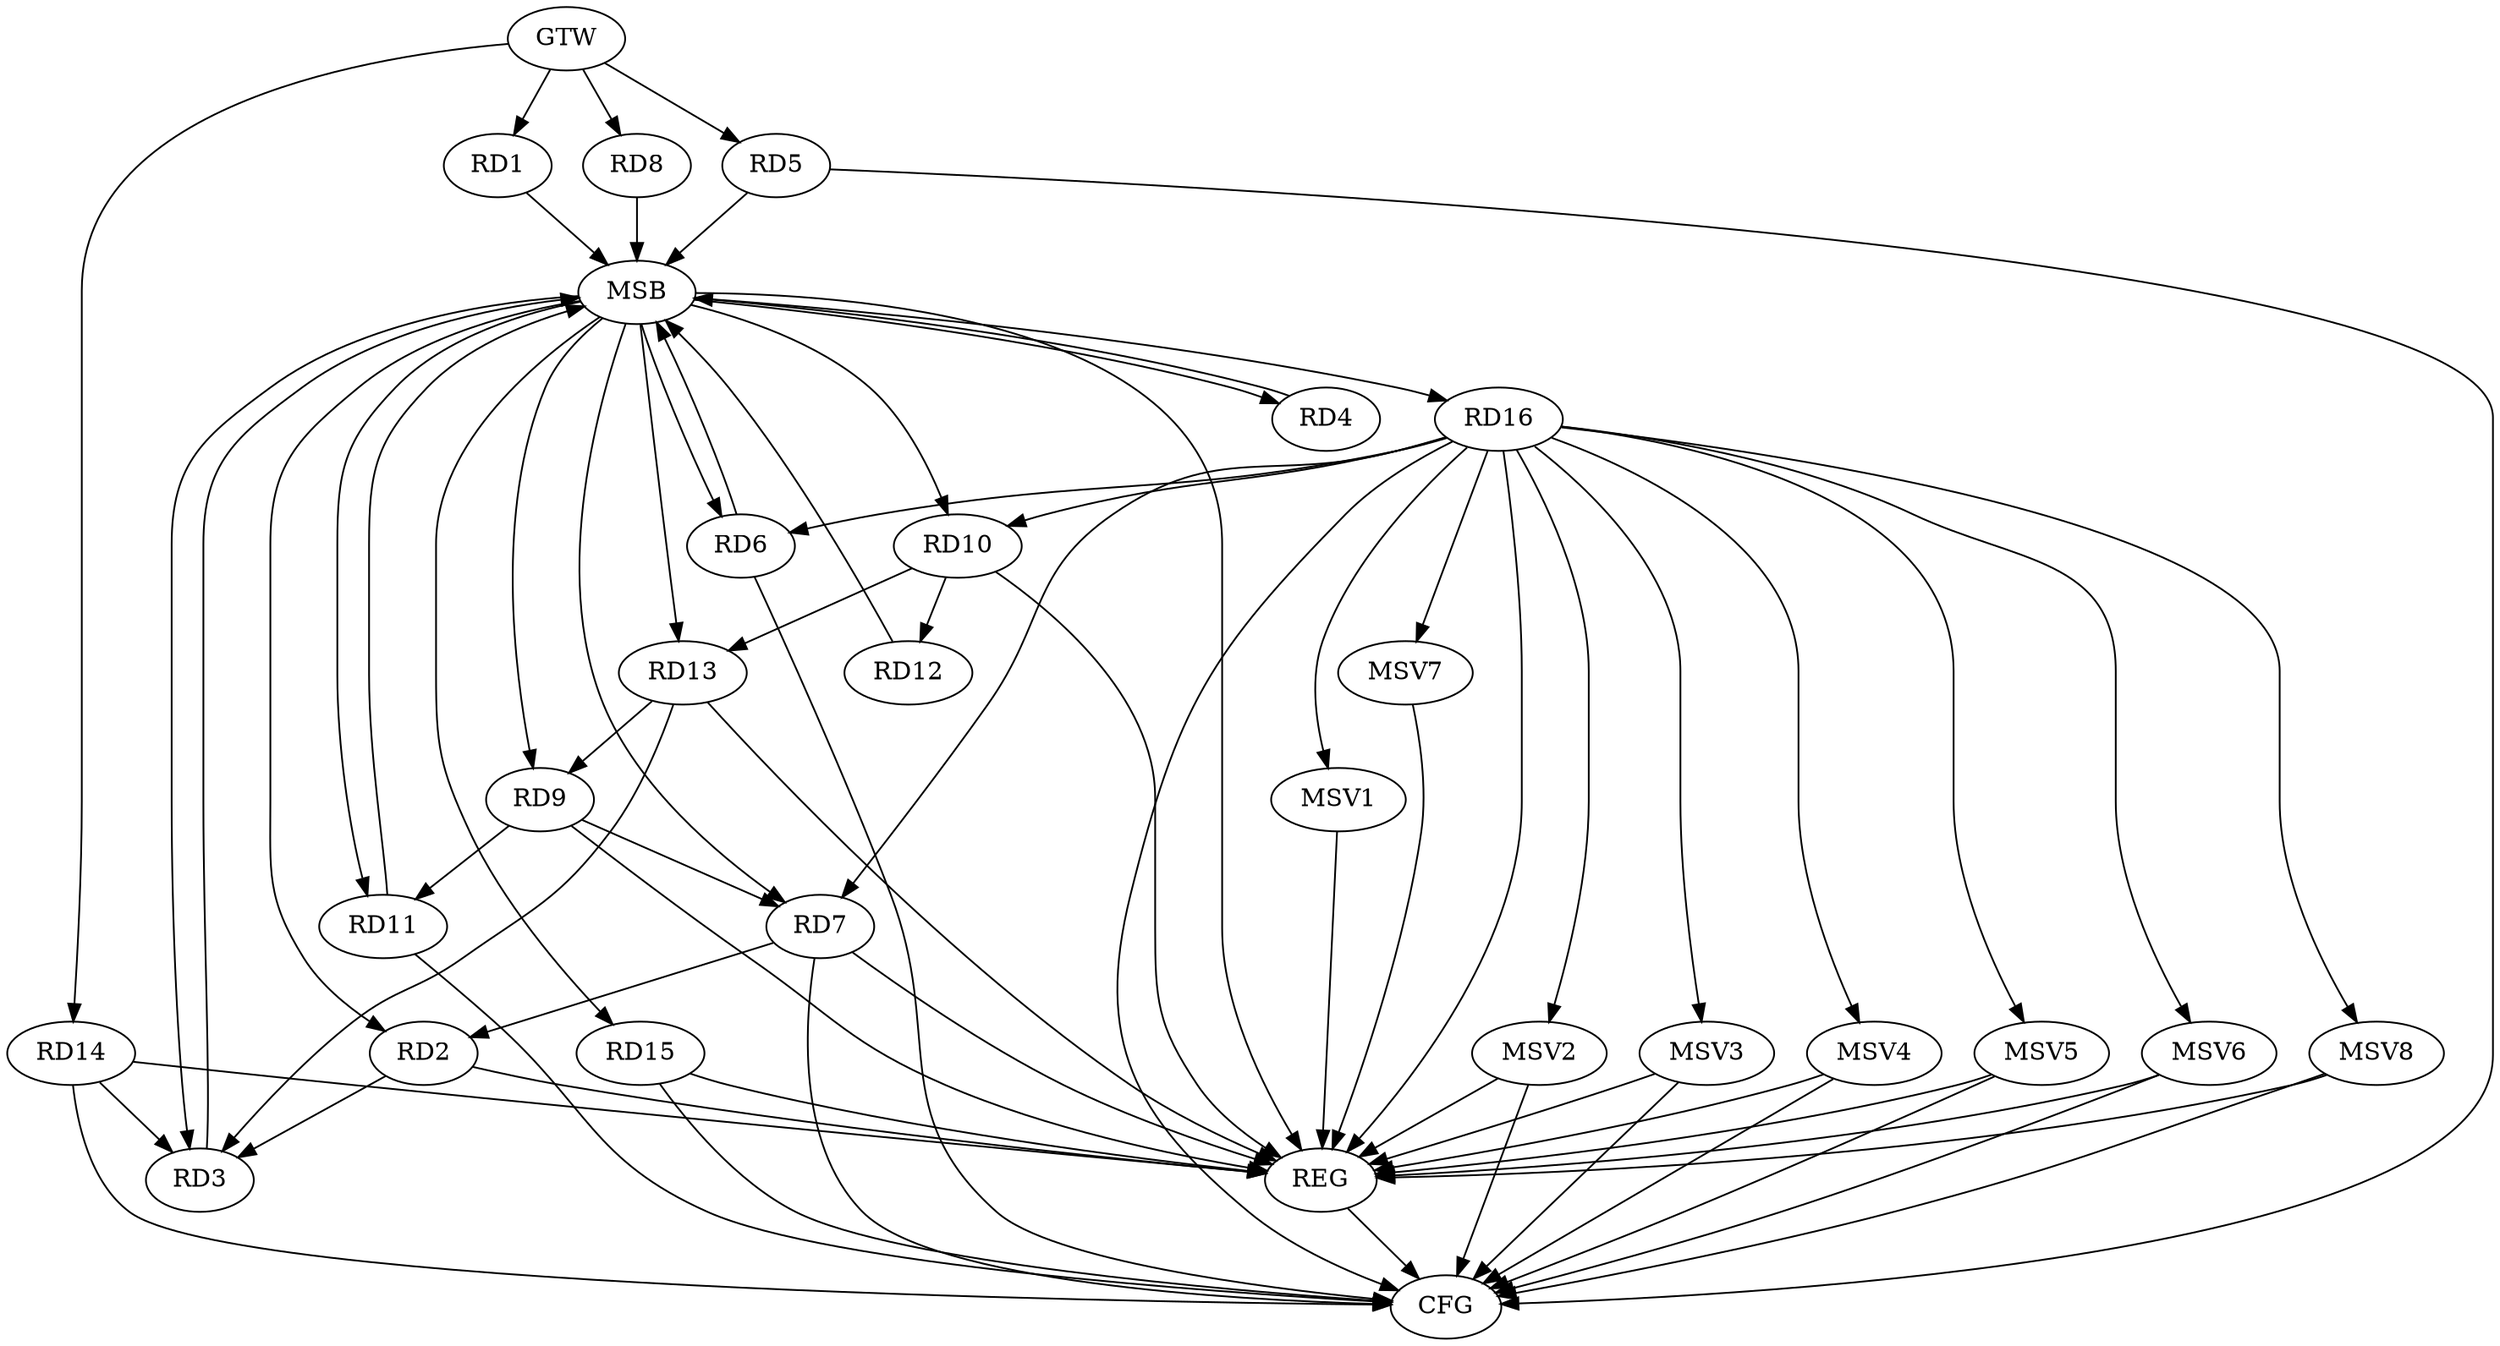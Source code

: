 strict digraph G {
  RD1 [ label="RD1" ];
  RD2 [ label="RD2" ];
  RD3 [ label="RD3" ];
  RD4 [ label="RD4" ];
  RD5 [ label="RD5" ];
  RD6 [ label="RD6" ];
  RD7 [ label="RD7" ];
  RD8 [ label="RD8" ];
  RD9 [ label="RD9" ];
  RD10 [ label="RD10" ];
  RD11 [ label="RD11" ];
  RD12 [ label="RD12" ];
  RD13 [ label="RD13" ];
  RD14 [ label="RD14" ];
  RD15 [ label="RD15" ];
  RD16 [ label="RD16" ];
  GTW [ label="GTW" ];
  REG [ label="REG" ];
  MSB [ label="MSB" ];
  CFG [ label="CFG" ];
  MSV1 [ label="MSV1" ];
  MSV2 [ label="MSV2" ];
  MSV3 [ label="MSV3" ];
  MSV4 [ label="MSV4" ];
  MSV5 [ label="MSV5" ];
  MSV6 [ label="MSV6" ];
  MSV7 [ label="MSV7" ];
  MSV8 [ label="MSV8" ];
  RD2 -> RD3;
  RD7 -> RD2;
  RD13 -> RD3;
  RD14 -> RD3;
  RD16 -> RD6;
  RD9 -> RD7;
  RD16 -> RD7;
  RD9 -> RD11;
  RD13 -> RD9;
  RD10 -> RD12;
  RD10 -> RD13;
  RD16 -> RD10;
  GTW -> RD1;
  GTW -> RD5;
  GTW -> RD8;
  GTW -> RD14;
  RD2 -> REG;
  RD7 -> REG;
  RD9 -> REG;
  RD10 -> REG;
  RD13 -> REG;
  RD14 -> REG;
  RD15 -> REG;
  RD16 -> REG;
  RD1 -> MSB;
  MSB -> RD3;
  MSB -> RD9;
  MSB -> REG;
  RD3 -> MSB;
  MSB -> RD6;
  MSB -> RD15;
  RD4 -> MSB;
  MSB -> RD7;
  MSB -> RD16;
  RD5 -> MSB;
  MSB -> RD4;
  MSB -> RD10;
  RD6 -> MSB;
  MSB -> RD11;
  MSB -> RD13;
  RD8 -> MSB;
  RD11 -> MSB;
  MSB -> RD2;
  RD12 -> MSB;
  RD7 -> CFG;
  RD14 -> CFG;
  RD5 -> CFG;
  RD11 -> CFG;
  RD6 -> CFG;
  RD16 -> CFG;
  RD15 -> CFG;
  REG -> CFG;
  RD16 -> MSV1;
  MSV1 -> REG;
  RD16 -> MSV2;
  MSV2 -> REG;
  MSV2 -> CFG;
  RD16 -> MSV3;
  MSV3 -> REG;
  MSV3 -> CFG;
  RD16 -> MSV4;
  MSV4 -> REG;
  MSV4 -> CFG;
  RD16 -> MSV5;
  MSV5 -> REG;
  MSV5 -> CFG;
  RD16 -> MSV6;
  MSV6 -> REG;
  MSV6 -> CFG;
  RD16 -> MSV7;
  RD16 -> MSV8;
  MSV7 -> REG;
  MSV8 -> REG;
  MSV8 -> CFG;
}
